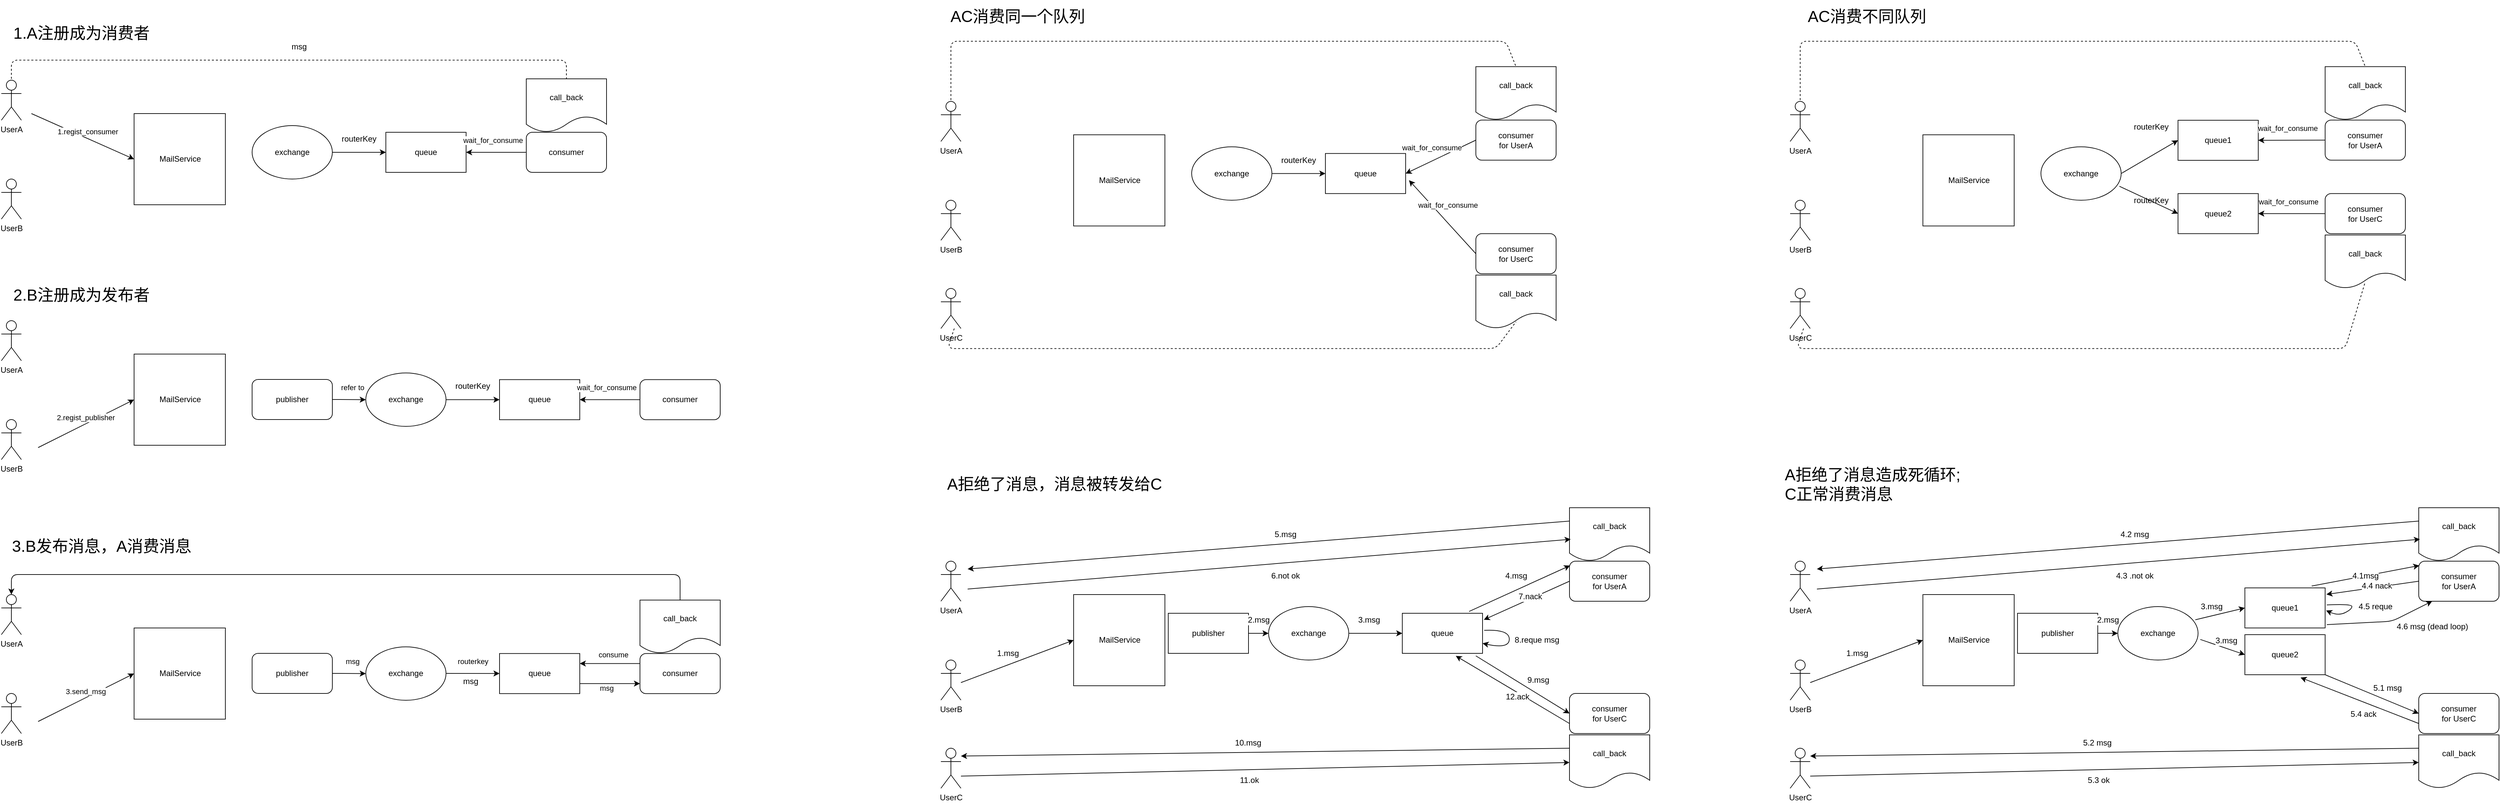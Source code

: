 <mxfile version="12.4.3" type="github" pages="1">
  <diagram id="omwDVP2bcc3y022iXlo3" name="Page-1">
    <mxGraphModel dx="3957" dy="2293" grid="1" gridSize="10" guides="1" tooltips="1" connect="1" arrows="1" fold="1" page="1" pageScale="1" pageWidth="827" pageHeight="1169" math="0" shadow="0">
      <root>
        <mxCell id="0"/>
        <mxCell id="1" parent="0"/>
        <mxCell id="My0kcK37mpsnInSqjVlT-17" value="MailService" style="whiteSpace=wrap;html=1;aspect=fixed;" parent="1" vertex="1">
          <mxGeometry x="343.5" y="180" width="136.5" height="136.5" as="geometry"/>
        </mxCell>
        <mxCell id="My0kcK37mpsnInSqjVlT-27" value="1.regist_consumer" style="endArrow=classic;html=1;entryX=0;entryY=0.5;entryDx=0;entryDy=0;" parent="1" target="My0kcK37mpsnInSqjVlT-17" edge="1">
          <mxGeometry x="0.044" y="9" width="50" height="50" relative="1" as="geometry">
            <mxPoint x="190" y="180" as="sourcePoint"/>
            <mxPoint x="120" y="850" as="targetPoint"/>
            <mxPoint as="offset"/>
          </mxGeometry>
        </mxCell>
        <mxCell id="My0kcK37mpsnInSqjVlT-37" value="routerKey" style="text;html=1;strokeColor=none;fillColor=none;align=center;verticalAlign=middle;whiteSpace=wrap;rounded=0;" parent="1" vertex="1">
          <mxGeometry x="660" y="208" width="40" height="20" as="geometry"/>
        </mxCell>
        <mxCell id="My0kcK37mpsnInSqjVlT-44" value="exchange" style="ellipse;whiteSpace=wrap;html=1;" parent="1" vertex="1">
          <mxGeometry x="520" y="198" width="120" height="80" as="geometry"/>
        </mxCell>
        <mxCell id="My0kcK37mpsnInSqjVlT-45" value="queue" style="rounded=0;whiteSpace=wrap;html=1;" parent="1" vertex="1">
          <mxGeometry x="720" y="208" width="120" height="60" as="geometry"/>
        </mxCell>
        <mxCell id="My0kcK37mpsnInSqjVlT-48" value="consumer" style="rounded=1;whiteSpace=wrap;html=1;" parent="1" vertex="1">
          <mxGeometry x="930" y="208" width="120" height="60" as="geometry"/>
        </mxCell>
        <mxCell id="My0kcK37mpsnInSqjVlT-50" value="wait_for_consume" style="endArrow=classic;html=1;exitX=0;exitY=0.5;exitDx=0;exitDy=0;entryX=1;entryY=0.5;entryDx=0;entryDy=0;" parent="1" source="My0kcK37mpsnInSqjVlT-48" target="My0kcK37mpsnInSqjVlT-45" edge="1">
          <mxGeometry x="0.111" y="-18" width="50" height="50" relative="1" as="geometry">
            <mxPoint x="830" y="359.75" as="sourcePoint"/>
            <mxPoint x="880" y="309.75" as="targetPoint"/>
            <mxPoint as="offset"/>
          </mxGeometry>
        </mxCell>
        <mxCell id="My0kcK37mpsnInSqjVlT-51" value="UserA" style="shape=umlActor;verticalLabelPosition=bottom;labelBackgroundColor=#ffffff;verticalAlign=top;html=1;outlineConnect=0;" parent="1" vertex="1">
          <mxGeometry x="145" y="130" width="30" height="60" as="geometry"/>
        </mxCell>
        <mxCell id="My0kcK37mpsnInSqjVlT-54" value="UserB" style="shape=umlActor;verticalLabelPosition=bottom;labelBackgroundColor=#ffffff;verticalAlign=top;html=1;outlineConnect=0;" parent="1" vertex="1">
          <mxGeometry x="145" y="278" width="30" height="60" as="geometry"/>
        </mxCell>
        <mxCell id="My0kcK37mpsnInSqjVlT-55" value="MailService" style="whiteSpace=wrap;html=1;aspect=fixed;" parent="1" vertex="1">
          <mxGeometry x="343.5" y="540" width="136.5" height="136.5" as="geometry"/>
        </mxCell>
        <mxCell id="My0kcK37mpsnInSqjVlT-56" value="2.regist_publisher" style="endArrow=classic;html=1;entryX=0;entryY=0.5;entryDx=0;entryDy=0;" parent="1" target="My0kcK37mpsnInSqjVlT-55" edge="1">
          <mxGeometry x="0.044" y="9" width="50" height="50" relative="1" as="geometry">
            <mxPoint x="200" y="680" as="sourcePoint"/>
            <mxPoint x="120" y="1210" as="targetPoint"/>
            <mxPoint as="offset"/>
          </mxGeometry>
        </mxCell>
        <mxCell id="My0kcK37mpsnInSqjVlT-57" value="routerKey" style="text;html=1;strokeColor=none;fillColor=none;align=center;verticalAlign=middle;whiteSpace=wrap;rounded=0;" parent="1" vertex="1">
          <mxGeometry x="830" y="578.25" width="40" height="20" as="geometry"/>
        </mxCell>
        <mxCell id="My0kcK37mpsnInSqjVlT-58" value="exchange" style="ellipse;whiteSpace=wrap;html=1;" parent="1" vertex="1">
          <mxGeometry x="690" y="568.25" width="120" height="80" as="geometry"/>
        </mxCell>
        <mxCell id="My0kcK37mpsnInSqjVlT-59" value="queue" style="rounded=0;whiteSpace=wrap;html=1;" parent="1" vertex="1">
          <mxGeometry x="890" y="578.25" width="120" height="60" as="geometry"/>
        </mxCell>
        <mxCell id="My0kcK37mpsnInSqjVlT-61" value="consumer" style="rounded=1;whiteSpace=wrap;html=1;" parent="1" vertex="1">
          <mxGeometry x="1100" y="578.25" width="120" height="60" as="geometry"/>
        </mxCell>
        <mxCell id="My0kcK37mpsnInSqjVlT-62" value="wait_for_consume" style="endArrow=classic;html=1;exitX=0;exitY=0.5;exitDx=0;exitDy=0;entryX=1;entryY=0.5;entryDx=0;entryDy=0;" parent="1" source="My0kcK37mpsnInSqjVlT-61" target="My0kcK37mpsnInSqjVlT-59" edge="1">
          <mxGeometry x="0.111" y="-18" width="50" height="50" relative="1" as="geometry">
            <mxPoint x="1000" y="730" as="sourcePoint"/>
            <mxPoint x="1050" y="680" as="targetPoint"/>
            <mxPoint as="offset"/>
          </mxGeometry>
        </mxCell>
        <mxCell id="My0kcK37mpsnInSqjVlT-63" value="UserA" style="shape=umlActor;verticalLabelPosition=bottom;labelBackgroundColor=#ffffff;verticalAlign=top;html=1;outlineConnect=0;" parent="1" vertex="1">
          <mxGeometry x="145" y="490" width="30" height="60" as="geometry"/>
        </mxCell>
        <mxCell id="My0kcK37mpsnInSqjVlT-64" value="UserB" style="shape=umlActor;verticalLabelPosition=bottom;labelBackgroundColor=#ffffff;verticalAlign=top;html=1;outlineConnect=0;" parent="1" vertex="1">
          <mxGeometry x="145" y="638" width="30" height="60" as="geometry"/>
        </mxCell>
        <mxCell id="My0kcK37mpsnInSqjVlT-65" value="publisher" style="rounded=1;whiteSpace=wrap;html=1;" parent="1" vertex="1">
          <mxGeometry x="520" y="578" width="120" height="60" as="geometry"/>
        </mxCell>
        <mxCell id="My0kcK37mpsnInSqjVlT-66" value="refer to" style="endArrow=classic;html=1;entryX=0;entryY=0.5;entryDx=0;entryDy=0;exitX=1;exitY=0.5;exitDx=0;exitDy=0;" parent="1" source="My0kcK37mpsnInSqjVlT-65" target="My0kcK37mpsnInSqjVlT-58" edge="1">
          <mxGeometry x="0.196" y="18" width="50" height="50" relative="1" as="geometry">
            <mxPoint x="640" y="630" as="sourcePoint"/>
            <mxPoint x="690" y="580" as="targetPoint"/>
            <mxPoint as="offset"/>
          </mxGeometry>
        </mxCell>
        <mxCell id="My0kcK37mpsnInSqjVlT-67" value="MailService" style="whiteSpace=wrap;html=1;aspect=fixed;" parent="1" vertex="1">
          <mxGeometry x="343.5" y="950" width="136.5" height="136.5" as="geometry"/>
        </mxCell>
        <mxCell id="My0kcK37mpsnInSqjVlT-68" value="3.send_msg" style="endArrow=classic;html=1;entryX=0;entryY=0.5;entryDx=0;entryDy=0;" parent="1" target="My0kcK37mpsnInSqjVlT-67" edge="1">
          <mxGeometry x="0.044" y="9" width="50" height="50" relative="1" as="geometry">
            <mxPoint x="200" y="1090" as="sourcePoint"/>
            <mxPoint x="120" y="1620" as="targetPoint"/>
            <mxPoint as="offset"/>
          </mxGeometry>
        </mxCell>
        <mxCell id="My0kcK37mpsnInSqjVlT-70" value="exchange" style="ellipse;whiteSpace=wrap;html=1;" parent="1" vertex="1">
          <mxGeometry x="690" y="978.25" width="120" height="80" as="geometry"/>
        </mxCell>
        <mxCell id="My0kcK37mpsnInSqjVlT-71" value="queue" style="rounded=0;whiteSpace=wrap;html=1;" parent="1" vertex="1">
          <mxGeometry x="890" y="988.25" width="120" height="60" as="geometry"/>
        </mxCell>
        <mxCell id="My0kcK37mpsnInSqjVlT-73" value="consumer" style="rounded=1;whiteSpace=wrap;html=1;" parent="1" vertex="1">
          <mxGeometry x="1100" y="988.25" width="120" height="60" as="geometry"/>
        </mxCell>
        <mxCell id="My0kcK37mpsnInSqjVlT-75" value="UserA" style="shape=umlActor;verticalLabelPosition=bottom;labelBackgroundColor=#ffffff;verticalAlign=top;html=1;outlineConnect=0;" parent="1" vertex="1">
          <mxGeometry x="145" y="900" width="30" height="60" as="geometry"/>
        </mxCell>
        <mxCell id="My0kcK37mpsnInSqjVlT-76" value="UserB" style="shape=umlActor;verticalLabelPosition=bottom;labelBackgroundColor=#ffffff;verticalAlign=top;html=1;outlineConnect=0;" parent="1" vertex="1">
          <mxGeometry x="145" y="1048" width="30" height="60" as="geometry"/>
        </mxCell>
        <mxCell id="My0kcK37mpsnInSqjVlT-77" value="publisher" style="rounded=1;whiteSpace=wrap;html=1;" parent="1" vertex="1">
          <mxGeometry x="520" y="988" width="120" height="60" as="geometry"/>
        </mxCell>
        <mxCell id="My0kcK37mpsnInSqjVlT-78" value="msg" style="endArrow=classic;html=1;entryX=0;entryY=0.5;entryDx=0;entryDy=0;exitX=1;exitY=0.5;exitDx=0;exitDy=0;" parent="1" source="My0kcK37mpsnInSqjVlT-77" target="My0kcK37mpsnInSqjVlT-70" edge="1">
          <mxGeometry x="0.196" y="18" width="50" height="50" relative="1" as="geometry">
            <mxPoint x="640" y="1040" as="sourcePoint"/>
            <mxPoint x="690" y="990" as="targetPoint"/>
            <mxPoint as="offset"/>
          </mxGeometry>
        </mxCell>
        <mxCell id="My0kcK37mpsnInSqjVlT-82" value="routerkey" style="endArrow=classic;html=1;exitX=1;exitY=0.5;exitDx=0;exitDy=0;" parent="1" target="My0kcK37mpsnInSqjVlT-71" edge="1">
          <mxGeometry x="-0.001" y="18" width="50" height="50" relative="1" as="geometry">
            <mxPoint x="810" y="1018" as="sourcePoint"/>
            <mxPoint x="860" y="1018.25" as="targetPoint"/>
            <mxPoint as="offset"/>
          </mxGeometry>
        </mxCell>
        <mxCell id="My0kcK37mpsnInSqjVlT-83" value="msg" style="endArrow=classic;html=1;exitX=1;exitY=0.75;exitDx=0;exitDy=0;entryX=0;entryY=0.75;entryDx=0;entryDy=0;" parent="1" source="My0kcK37mpsnInSqjVlT-71" target="My0kcK37mpsnInSqjVlT-73" edge="1">
          <mxGeometry x="-0.111" y="-7" width="50" height="50" relative="1" as="geometry">
            <mxPoint x="1010" y="1018" as="sourcePoint"/>
            <mxPoint x="1090" y="1018.143" as="targetPoint"/>
            <mxPoint as="offset"/>
          </mxGeometry>
        </mxCell>
        <mxCell id="My0kcK37mpsnInSqjVlT-84" value="call_back" style="shape=document;whiteSpace=wrap;html=1;boundedLbl=1;" parent="1" vertex="1">
          <mxGeometry x="1100" y="908.25" width="120" height="80" as="geometry"/>
        </mxCell>
        <mxCell id="My0kcK37mpsnInSqjVlT-85" value="" style="endArrow=classic;html=1;exitX=0.5;exitY=0;exitDx=0;exitDy=0;entryX=0.5;entryY=0;entryDx=0;entryDy=0;entryPerimeter=0;" parent="1" source="My0kcK37mpsnInSqjVlT-84" target="My0kcK37mpsnInSqjVlT-75" edge="1">
          <mxGeometry width="50" height="50" relative="1" as="geometry">
            <mxPoint x="1040" y="960" as="sourcePoint"/>
            <mxPoint x="120" y="870" as="targetPoint"/>
            <Array as="points">
              <mxPoint x="1160" y="870"/>
              <mxPoint x="160" y="870"/>
            </Array>
          </mxGeometry>
        </mxCell>
        <mxCell id="My0kcK37mpsnInSqjVlT-90" value="call_back" style="shape=document;whiteSpace=wrap;html=1;boundedLbl=1;" parent="1" vertex="1">
          <mxGeometry x="930" y="128" width="120" height="80" as="geometry"/>
        </mxCell>
        <mxCell id="My0kcK37mpsnInSqjVlT-91" value="" style="endArrow=none;dashed=1;html=1;entryX=0.5;entryY=0;entryDx=0;entryDy=0;" parent="1" target="My0kcK37mpsnInSqjVlT-90" edge="1">
          <mxGeometry width="50" height="50" relative="1" as="geometry">
            <mxPoint x="160" y="128" as="sourcePoint"/>
            <mxPoint x="1040" y="100" as="targetPoint"/>
            <Array as="points">
              <mxPoint x="160" y="100"/>
              <mxPoint x="412" y="100"/>
              <mxPoint x="690" y="100"/>
              <mxPoint x="990" y="100"/>
            </Array>
          </mxGeometry>
        </mxCell>
        <mxCell id="My0kcK37mpsnInSqjVlT-94" value="" style="endArrow=classic;html=1;exitX=1;exitY=0.5;exitDx=0;exitDy=0;entryX=0;entryY=0.5;entryDx=0;entryDy=0;" parent="1" source="My0kcK37mpsnInSqjVlT-44" target="My0kcK37mpsnInSqjVlT-45" edge="1">
          <mxGeometry width="50" height="50" relative="1" as="geometry">
            <mxPoint x="640" y="280" as="sourcePoint"/>
            <mxPoint x="690" y="230" as="targetPoint"/>
          </mxGeometry>
        </mxCell>
        <mxCell id="My0kcK37mpsnInSqjVlT-95" value="" style="endArrow=classic;html=1;exitX=1;exitY=0.5;exitDx=0;exitDy=0;entryX=0;entryY=0.5;entryDx=0;entryDy=0;" parent="1" source="My0kcK37mpsnInSqjVlT-58" target="My0kcK37mpsnInSqjVlT-59" edge="1">
          <mxGeometry width="50" height="50" relative="1" as="geometry">
            <mxPoint x="840" y="710" as="sourcePoint"/>
            <mxPoint x="890" y="660" as="targetPoint"/>
          </mxGeometry>
        </mxCell>
        <mxCell id="My0kcK37mpsnInSqjVlT-96" value="msg" style="text;html=1;strokeColor=none;fillColor=none;align=center;verticalAlign=middle;whiteSpace=wrap;rounded=0;" parent="1" vertex="1">
          <mxGeometry x="827" y="1020" width="40" height="20" as="geometry"/>
        </mxCell>
        <mxCell id="My0kcK37mpsnInSqjVlT-97" value="consume" style="endArrow=classic;html=1;exitX=0;exitY=0.25;exitDx=0;exitDy=0;entryX=1;entryY=0.25;entryDx=0;entryDy=0;" parent="1" source="My0kcK37mpsnInSqjVlT-73" target="My0kcK37mpsnInSqjVlT-71" edge="1">
          <mxGeometry x="-0.111" y="-13" width="50" height="50" relative="1" as="geometry">
            <mxPoint x="140" y="1200" as="sourcePoint"/>
            <mxPoint x="190" y="1150" as="targetPoint"/>
            <mxPoint as="offset"/>
          </mxGeometry>
        </mxCell>
        <mxCell id="bm4Q1womQKLqBMxSX2bn-1" value="MailService" style="whiteSpace=wrap;html=1;aspect=fixed;" vertex="1" parent="1">
          <mxGeometry x="1748.5" y="211.75" width="136.5" height="136.5" as="geometry"/>
        </mxCell>
        <mxCell id="bm4Q1womQKLqBMxSX2bn-3" value="routerKey" style="text;html=1;strokeColor=none;fillColor=none;align=center;verticalAlign=middle;whiteSpace=wrap;rounded=0;" vertex="1" parent="1">
          <mxGeometry x="2065" y="239.75" width="40" height="20" as="geometry"/>
        </mxCell>
        <mxCell id="bm4Q1womQKLqBMxSX2bn-4" value="exchange" style="ellipse;whiteSpace=wrap;html=1;" vertex="1" parent="1">
          <mxGeometry x="1925" y="229.75" width="120" height="80" as="geometry"/>
        </mxCell>
        <mxCell id="bm4Q1womQKLqBMxSX2bn-5" value="queue" style="rounded=0;whiteSpace=wrap;html=1;" vertex="1" parent="1">
          <mxGeometry x="2125" y="239.75" width="120" height="60" as="geometry"/>
        </mxCell>
        <mxCell id="bm4Q1womQKLqBMxSX2bn-6" value="consumer&lt;br&gt;for UserA" style="rounded=1;whiteSpace=wrap;html=1;" vertex="1" parent="1">
          <mxGeometry x="2350" y="189.75" width="120" height="60" as="geometry"/>
        </mxCell>
        <mxCell id="bm4Q1womQKLqBMxSX2bn-7" value="wait_for_consume" style="endArrow=classic;html=1;exitX=0;exitY=0.5;exitDx=0;exitDy=0;entryX=1;entryY=0.5;entryDx=0;entryDy=0;" edge="1" parent="1" source="bm4Q1womQKLqBMxSX2bn-6" target="bm4Q1womQKLqBMxSX2bn-5">
          <mxGeometry x="0.111" y="-18" width="50" height="50" relative="1" as="geometry">
            <mxPoint x="2235" y="391.5" as="sourcePoint"/>
            <mxPoint x="2285" y="341.5" as="targetPoint"/>
            <mxPoint as="offset"/>
          </mxGeometry>
        </mxCell>
        <mxCell id="bm4Q1womQKLqBMxSX2bn-8" value="UserA" style="shape=umlActor;verticalLabelPosition=bottom;labelBackgroundColor=#ffffff;verticalAlign=top;html=1;outlineConnect=0;" vertex="1" parent="1">
          <mxGeometry x="1550" y="161.75" width="30" height="60" as="geometry"/>
        </mxCell>
        <mxCell id="bm4Q1womQKLqBMxSX2bn-9" value="UserB" style="shape=umlActor;verticalLabelPosition=bottom;labelBackgroundColor=#ffffff;verticalAlign=top;html=1;outlineConnect=0;" vertex="1" parent="1">
          <mxGeometry x="1550" y="309.75" width="30" height="60" as="geometry"/>
        </mxCell>
        <mxCell id="bm4Q1womQKLqBMxSX2bn-10" value="call_back" style="shape=document;whiteSpace=wrap;html=1;boundedLbl=1;" vertex="1" parent="1">
          <mxGeometry x="2350" y="109.75" width="120" height="80" as="geometry"/>
        </mxCell>
        <mxCell id="bm4Q1womQKLqBMxSX2bn-11" value="" style="endArrow=none;dashed=1;html=1;entryX=0.5;entryY=0;entryDx=0;entryDy=0;" edge="1" parent="1" target="bm4Q1womQKLqBMxSX2bn-10">
          <mxGeometry width="50" height="50" relative="1" as="geometry">
            <mxPoint x="1565.0" y="159.75" as="sourcePoint"/>
            <mxPoint x="2445" y="131.75" as="targetPoint"/>
            <Array as="points">
              <mxPoint x="1565" y="71.75"/>
              <mxPoint x="1817" y="71.75"/>
              <mxPoint x="2100" y="71.75"/>
              <mxPoint x="2395" y="71.75"/>
            </Array>
          </mxGeometry>
        </mxCell>
        <mxCell id="bm4Q1womQKLqBMxSX2bn-12" value="" style="endArrow=classic;html=1;exitX=1;exitY=0.5;exitDx=0;exitDy=0;entryX=0;entryY=0.5;entryDx=0;entryDy=0;" edge="1" parent="1" source="bm4Q1womQKLqBMxSX2bn-4" target="bm4Q1womQKLqBMxSX2bn-5">
          <mxGeometry width="50" height="50" relative="1" as="geometry">
            <mxPoint x="2045" y="311.75" as="sourcePoint"/>
            <mxPoint x="2095" y="261.75" as="targetPoint"/>
          </mxGeometry>
        </mxCell>
        <mxCell id="bm4Q1womQKLqBMxSX2bn-13" value="UserC" style="shape=umlActor;verticalLabelPosition=bottom;labelBackgroundColor=#ffffff;verticalAlign=top;html=1;outlineConnect=0;" vertex="1" parent="1">
          <mxGeometry x="1550" y="441.75" width="30" height="60" as="geometry"/>
        </mxCell>
        <mxCell id="bm4Q1womQKLqBMxSX2bn-14" value="consumer&lt;br&gt;for UserC" style="rounded=1;whiteSpace=wrap;html=1;" vertex="1" parent="1">
          <mxGeometry x="2350" y="359.75" width="120" height="60" as="geometry"/>
        </mxCell>
        <mxCell id="bm4Q1womQKLqBMxSX2bn-15" value="call_back" style="shape=document;whiteSpace=wrap;html=1;boundedLbl=1;" vertex="1" parent="1">
          <mxGeometry x="2350" y="421.75" width="120" height="80" as="geometry"/>
        </mxCell>
        <mxCell id="bm4Q1womQKLqBMxSX2bn-16" value="wait_for_consume" style="endArrow=classic;html=1;exitX=0;exitY=0.5;exitDx=0;exitDy=0;" edge="1" parent="1" source="bm4Q1womQKLqBMxSX2bn-14">
          <mxGeometry x="0.111" y="-18" width="50" height="50" relative="1" as="geometry">
            <mxPoint x="2360" y="229.75" as="sourcePoint"/>
            <mxPoint x="2250" y="279.75" as="targetPoint"/>
            <mxPoint as="offset"/>
          </mxGeometry>
        </mxCell>
        <mxCell id="bm4Q1womQKLqBMxSX2bn-17" value="" style="endArrow=none;dashed=1;html=1;entryX=0.5;entryY=0.875;entryDx=0;entryDy=0;entryPerimeter=0;" edge="1" parent="1" target="bm4Q1womQKLqBMxSX2bn-15">
          <mxGeometry width="50" height="50" relative="1" as="geometry">
            <mxPoint x="1570" y="501.75" as="sourcePoint"/>
            <mxPoint x="2420" y="119.75" as="targetPoint"/>
            <Array as="points">
              <mxPoint x="1560" y="531.75"/>
              <mxPoint x="1760" y="531.75"/>
              <mxPoint x="2120" y="531.75"/>
              <mxPoint x="2380" y="531.75"/>
            </Array>
          </mxGeometry>
        </mxCell>
        <mxCell id="bm4Q1womQKLqBMxSX2bn-34" value="MailService" style="whiteSpace=wrap;html=1;aspect=fixed;" vertex="1" parent="1">
          <mxGeometry x="1748.5" y="900" width="136.5" height="136.5" as="geometry"/>
        </mxCell>
        <mxCell id="bm4Q1womQKLqBMxSX2bn-36" value="exchange" style="ellipse;whiteSpace=wrap;html=1;" vertex="1" parent="1">
          <mxGeometry x="2040" y="918" width="120" height="80" as="geometry"/>
        </mxCell>
        <mxCell id="bm4Q1womQKLqBMxSX2bn-37" value="queue" style="rounded=0;whiteSpace=wrap;html=1;" vertex="1" parent="1">
          <mxGeometry x="2240" y="928" width="120" height="60" as="geometry"/>
        </mxCell>
        <mxCell id="bm4Q1womQKLqBMxSX2bn-38" value="consumer&lt;br&gt;for UserA" style="rounded=1;whiteSpace=wrap;html=1;" vertex="1" parent="1">
          <mxGeometry x="2490" y="850" width="120" height="60" as="geometry"/>
        </mxCell>
        <mxCell id="bm4Q1womQKLqBMxSX2bn-40" value="UserA" style="shape=umlActor;verticalLabelPosition=bottom;labelBackgroundColor=#ffffff;verticalAlign=top;html=1;outlineConnect=0;" vertex="1" parent="1">
          <mxGeometry x="1550" y="850" width="30" height="60" as="geometry"/>
        </mxCell>
        <mxCell id="bm4Q1womQKLqBMxSX2bn-41" value="UserB" style="shape=umlActor;verticalLabelPosition=bottom;labelBackgroundColor=#ffffff;verticalAlign=top;html=1;outlineConnect=0;" vertex="1" parent="1">
          <mxGeometry x="1550" y="998" width="30" height="60" as="geometry"/>
        </mxCell>
        <mxCell id="bm4Q1womQKLqBMxSX2bn-42" value="call_back" style="shape=document;whiteSpace=wrap;html=1;boundedLbl=1;" vertex="1" parent="1">
          <mxGeometry x="2490" y="770" width="120" height="80" as="geometry"/>
        </mxCell>
        <mxCell id="bm4Q1womQKLqBMxSX2bn-44" value="" style="endArrow=classic;html=1;exitX=1;exitY=0.5;exitDx=0;exitDy=0;entryX=0;entryY=0.5;entryDx=0;entryDy=0;" edge="1" source="bm4Q1womQKLqBMxSX2bn-36" target="bm4Q1womQKLqBMxSX2bn-37" parent="1">
          <mxGeometry width="50" height="50" relative="1" as="geometry">
            <mxPoint x="2160" y="1000" as="sourcePoint"/>
            <mxPoint x="2210" y="950" as="targetPoint"/>
          </mxGeometry>
        </mxCell>
        <mxCell id="bm4Q1womQKLqBMxSX2bn-45" value="UserC" style="shape=umlActor;verticalLabelPosition=bottom;labelBackgroundColor=#ffffff;verticalAlign=top;html=1;outlineConnect=0;" vertex="1" parent="1">
          <mxGeometry x="1550" y="1130" width="30" height="60" as="geometry"/>
        </mxCell>
        <mxCell id="bm4Q1womQKLqBMxSX2bn-46" value="consumer&lt;br&gt;for UserC" style="rounded=1;whiteSpace=wrap;html=1;" vertex="1" parent="1">
          <mxGeometry x="2490" y="1048" width="120" height="60" as="geometry"/>
        </mxCell>
        <mxCell id="bm4Q1womQKLqBMxSX2bn-47" value="call_back" style="shape=document;whiteSpace=wrap;html=1;boundedLbl=1;" vertex="1" parent="1">
          <mxGeometry x="2490" y="1110" width="120" height="80" as="geometry"/>
        </mxCell>
        <mxCell id="bm4Q1womQKLqBMxSX2bn-50" value="" style="endArrow=classic;html=1;entryX=0;entryY=0.5;entryDx=0;entryDy=0;" edge="1" parent="1" target="bm4Q1womQKLqBMxSX2bn-34">
          <mxGeometry width="50" height="50" relative="1" as="geometry">
            <mxPoint x="1580" y="1031.75" as="sourcePoint"/>
            <mxPoint x="1770" y="941.75" as="targetPoint"/>
          </mxGeometry>
        </mxCell>
        <mxCell id="bm4Q1womQKLqBMxSX2bn-51" value="1.msg" style="text;html=1;align=center;verticalAlign=middle;resizable=0;points=[];;labelBackgroundColor=#ffffff;" vertex="1" connectable="0" parent="bm4Q1womQKLqBMxSX2bn-50">
          <mxGeometry x="0.523" y="-5" relative="1" as="geometry">
            <mxPoint x="-59.96" y="-0.12" as="offset"/>
          </mxGeometry>
        </mxCell>
        <mxCell id="bm4Q1womQKLqBMxSX2bn-53" value="publisher" style="rounded=0;whiteSpace=wrap;html=1;" vertex="1" parent="1">
          <mxGeometry x="1890" y="928" width="120" height="60" as="geometry"/>
        </mxCell>
        <mxCell id="bm4Q1womQKLqBMxSX2bn-54" value="" style="endArrow=classic;html=1;exitX=1;exitY=0.5;exitDx=0;exitDy=0;entryX=0;entryY=0.5;entryDx=0;entryDy=0;" edge="1" parent="1" source="bm4Q1womQKLqBMxSX2bn-53" target="bm4Q1womQKLqBMxSX2bn-36">
          <mxGeometry width="50" height="50" relative="1" as="geometry">
            <mxPoint x="2010" y="981.75" as="sourcePoint"/>
            <mxPoint x="2060" y="931.75" as="targetPoint"/>
          </mxGeometry>
        </mxCell>
        <mxCell id="bm4Q1womQKLqBMxSX2bn-58" value="msg" style="text;html=1;align=center;verticalAlign=middle;resizable=0;points=[];;labelBackgroundColor=#ffffff;" vertex="1" connectable="0" parent="1">
          <mxGeometry x="0.523" y="-5" relative="1" as="geometry">
            <mxPoint x="590" y="80" as="offset"/>
          </mxGeometry>
        </mxCell>
        <mxCell id="bm4Q1womQKLqBMxSX2bn-59" value="2.msg" style="text;html=1;align=center;verticalAlign=middle;resizable=0;points=[];;labelBackgroundColor=#ffffff;" vertex="1" connectable="0" parent="1">
          <mxGeometry x="2084.998" y="938.001" as="geometry">
            <mxPoint x="-59.96" y="-0.12" as="offset"/>
          </mxGeometry>
        </mxCell>
        <mxCell id="bm4Q1womQKLqBMxSX2bn-60" value="3.msg" style="text;html=1;align=center;verticalAlign=middle;resizable=0;points=[];;labelBackgroundColor=#ffffff;" vertex="1" connectable="0" parent="1">
          <mxGeometry x="2249.998" y="938.001" as="geometry">
            <mxPoint x="-59.96" y="-0.12" as="offset"/>
          </mxGeometry>
        </mxCell>
        <mxCell id="bm4Q1womQKLqBMxSX2bn-61" value="" style="endArrow=classic;html=1;exitX=0.832;exitY=-0.045;exitDx=0;exitDy=0;entryX=0.007;entryY=0.11;entryDx=0;entryDy=0;exitPerimeter=0;entryPerimeter=0;" edge="1" parent="1" source="bm4Q1womQKLqBMxSX2bn-37" target="bm4Q1womQKLqBMxSX2bn-38">
          <mxGeometry width="50" height="50" relative="1" as="geometry">
            <mxPoint x="2370" y="951.75" as="sourcePoint"/>
            <mxPoint x="2450" y="951.75" as="targetPoint"/>
          </mxGeometry>
        </mxCell>
        <mxCell id="bm4Q1womQKLqBMxSX2bn-62" value="4.msg" style="text;html=1;align=center;verticalAlign=middle;resizable=0;points=[];;labelBackgroundColor=#ffffff;" vertex="1" connectable="0" parent="1">
          <mxGeometry x="2469.998" y="872.001" as="geometry">
            <mxPoint x="-59.96" y="-0.12" as="offset"/>
          </mxGeometry>
        </mxCell>
        <mxCell id="bm4Q1womQKLqBMxSX2bn-63" value="" style="endArrow=classic;html=1;exitX=0;exitY=0.25;exitDx=0;exitDy=0;" edge="1" parent="1" source="bm4Q1womQKLqBMxSX2bn-42">
          <mxGeometry width="50" height="50" relative="1" as="geometry">
            <mxPoint x="2380" y="841.75" as="sourcePoint"/>
            <mxPoint x="1590" y="861.75" as="targetPoint"/>
          </mxGeometry>
        </mxCell>
        <mxCell id="bm4Q1womQKLqBMxSX2bn-65" value="5.msg" style="text;html=1;align=center;verticalAlign=middle;resizable=0;points=[];;labelBackgroundColor=#ffffff;" vertex="1" connectable="0" parent="1">
          <mxGeometry x="2124.998" y="810.001" as="geometry">
            <mxPoint x="-59.96" y="-0.12" as="offset"/>
          </mxGeometry>
        </mxCell>
        <mxCell id="bm4Q1womQKLqBMxSX2bn-66" value="" style="endArrow=classic;html=1;entryX=0.015;entryY=0.591;entryDx=0;entryDy=0;entryPerimeter=0;" edge="1" parent="1" target="bm4Q1womQKLqBMxSX2bn-42">
          <mxGeometry width="50" height="50" relative="1" as="geometry">
            <mxPoint x="1590" y="891.75" as="sourcePoint"/>
            <mxPoint x="1540" y="1341.75" as="targetPoint"/>
          </mxGeometry>
        </mxCell>
        <mxCell id="bm4Q1womQKLqBMxSX2bn-67" value="6.not ok" style="text;html=1;align=center;verticalAlign=middle;resizable=0;points=[];;labelBackgroundColor=#ffffff;" vertex="1" connectable="0" parent="1">
          <mxGeometry x="2124.998" y="872.001" as="geometry">
            <mxPoint x="-59.96" y="-0.12" as="offset"/>
          </mxGeometry>
        </mxCell>
        <mxCell id="bm4Q1womQKLqBMxSX2bn-68" value="" style="endArrow=classic;html=1;exitX=0;exitY=0.5;exitDx=0;exitDy=0;entryX=1.016;entryY=0.162;entryDx=0;entryDy=0;entryPerimeter=0;" edge="1" parent="1" source="bm4Q1womQKLqBMxSX2bn-38" target="bm4Q1womQKLqBMxSX2bn-37">
          <mxGeometry width="50" height="50" relative="1" as="geometry">
            <mxPoint x="1820" y="1391.75" as="sourcePoint"/>
            <mxPoint x="1870" y="1341.75" as="targetPoint"/>
          </mxGeometry>
        </mxCell>
        <mxCell id="bm4Q1womQKLqBMxSX2bn-69" value="7.nack" style="text;html=1;align=center;verticalAlign=middle;resizable=0;points=[];;labelBackgroundColor=#ffffff;" vertex="1" connectable="0" parent="bm4Q1womQKLqBMxSX2bn-68">
          <mxGeometry x="-0.121" relative="1" as="geometry">
            <mxPoint x="-2.71" y="-2.03" as="offset"/>
          </mxGeometry>
        </mxCell>
        <mxCell id="bm4Q1womQKLqBMxSX2bn-71" value="" style="curved=1;endArrow=classic;html=1;exitX=1.021;exitY=0.426;exitDx=0;exitDy=0;entryX=1;entryY=0.75;entryDx=0;entryDy=0;exitPerimeter=0;" edge="1" parent="1" source="bm4Q1womQKLqBMxSX2bn-37" target="bm4Q1womQKLqBMxSX2bn-37">
          <mxGeometry width="50" height="50" relative="1" as="geometry">
            <mxPoint x="2460" y="981.75" as="sourcePoint"/>
            <mxPoint x="2510" y="931.75" as="targetPoint"/>
            <Array as="points">
              <mxPoint x="2400" y="951.75"/>
              <mxPoint x="2400" y="981.75"/>
            </Array>
          </mxGeometry>
        </mxCell>
        <mxCell id="bm4Q1womQKLqBMxSX2bn-72" value="8.reque msg" style="text;html=1;align=center;verticalAlign=middle;resizable=0;points=[];;autosize=1;" vertex="1" parent="1">
          <mxGeometry x="2401" y="958.25" width="80" height="20" as="geometry"/>
        </mxCell>
        <mxCell id="bm4Q1womQKLqBMxSX2bn-73" value="" style="endArrow=classic;html=1;entryX=0;entryY=0.5;entryDx=0;entryDy=0;" edge="1" parent="1" target="bm4Q1womQKLqBMxSX2bn-46">
          <mxGeometry width="50" height="50" relative="1" as="geometry">
            <mxPoint x="2350" y="991.75" as="sourcePoint"/>
            <mxPoint x="2260" y="1051.75" as="targetPoint"/>
          </mxGeometry>
        </mxCell>
        <mxCell id="bm4Q1womQKLqBMxSX2bn-74" value="9.msg" style="text;html=1;align=center;verticalAlign=middle;resizable=0;points=[];;labelBackgroundColor=#ffffff;" vertex="1" connectable="0" parent="bm4Q1womQKLqBMxSX2bn-73">
          <mxGeometry x="0.146" y="1" relative="1" as="geometry">
            <mxPoint x="12.37" y="-12.16" as="offset"/>
          </mxGeometry>
        </mxCell>
        <mxCell id="bm4Q1womQKLqBMxSX2bn-75" value="" style="endArrow=classic;html=1;exitX=0;exitY=0.25;exitDx=0;exitDy=0;" edge="1" parent="1" source="bm4Q1womQKLqBMxSX2bn-47">
          <mxGeometry width="50" height="50" relative="1" as="geometry">
            <mxPoint x="1960" y="1201.75" as="sourcePoint"/>
            <mxPoint x="1580" y="1141.75" as="targetPoint"/>
          </mxGeometry>
        </mxCell>
        <mxCell id="bm4Q1womQKLqBMxSX2bn-76" value="10.msg" style="text;html=1;align=center;verticalAlign=middle;resizable=0;points=[];;autosize=1;" vertex="1" parent="1">
          <mxGeometry x="1984" y="1111.75" width="50" height="20" as="geometry"/>
        </mxCell>
        <mxCell id="bm4Q1womQKLqBMxSX2bn-77" value="" style="endArrow=classic;html=1;" edge="1" parent="1" target="bm4Q1womQKLqBMxSX2bn-47">
          <mxGeometry width="50" height="50" relative="1" as="geometry">
            <mxPoint x="1580" y="1171.75" as="sourcePoint"/>
            <mxPoint x="1840" y="1251.75" as="targetPoint"/>
          </mxGeometry>
        </mxCell>
        <mxCell id="bm4Q1womQKLqBMxSX2bn-78" value="11.ok" style="text;html=1;align=center;verticalAlign=middle;resizable=0;points=[];;autosize=1;" vertex="1" parent="1">
          <mxGeometry x="1991" y="1167.75" width="40" height="20" as="geometry"/>
        </mxCell>
        <mxCell id="bm4Q1womQKLqBMxSX2bn-79" value="" style="endArrow=classic;html=1;exitX=0;exitY=0.75;exitDx=0;exitDy=0;" edge="1" parent="1" source="bm4Q1womQKLqBMxSX2bn-46">
          <mxGeometry width="50" height="50" relative="1" as="geometry">
            <mxPoint x="2270" y="1121.75" as="sourcePoint"/>
            <mxPoint x="2320" y="991.75" as="targetPoint"/>
          </mxGeometry>
        </mxCell>
        <mxCell id="bm4Q1womQKLqBMxSX2bn-80" value="12.ack" style="text;html=1;align=center;verticalAlign=middle;resizable=0;points=[];;labelBackgroundColor=#ffffff;" vertex="1" connectable="0" parent="bm4Q1womQKLqBMxSX2bn-79">
          <mxGeometry x="0.588" y="2" relative="1" as="geometry">
            <mxPoint x="57.81" y="38.28" as="offset"/>
          </mxGeometry>
        </mxCell>
        <mxCell id="bm4Q1womQKLqBMxSX2bn-82" value="&lt;font style=&quot;font-size: 24px&quot;&gt;AC消费同一个队列&lt;/font&gt;" style="text;html=1;strokeColor=none;fillColor=none;align=center;verticalAlign=middle;whiteSpace=wrap;rounded=0;" vertex="1" parent="1">
          <mxGeometry x="1510" y="10" width="310" height="50" as="geometry"/>
        </mxCell>
        <mxCell id="bm4Q1womQKLqBMxSX2bn-83" value="&lt;font style=&quot;font-size: 24px&quot;&gt;1.A注册成为消费者&lt;/font&gt;" style="text;html=1;strokeColor=none;fillColor=none;align=center;verticalAlign=middle;whiteSpace=wrap;rounded=0;" vertex="1" parent="1">
          <mxGeometry x="150" y="50" width="230" height="20" as="geometry"/>
        </mxCell>
        <mxCell id="bm4Q1womQKLqBMxSX2bn-84" value="&lt;font style=&quot;font-size: 24px&quot;&gt;2.B注册成为发布者&lt;/font&gt;" style="text;html=1;strokeColor=none;fillColor=none;align=center;verticalAlign=middle;whiteSpace=wrap;rounded=0;" vertex="1" parent="1">
          <mxGeometry x="150" y="441.75" width="230" height="20" as="geometry"/>
        </mxCell>
        <mxCell id="bm4Q1womQKLqBMxSX2bn-85" value="&lt;font style=&quot;font-size: 24px&quot;&gt;3.B发布消息，A消费消息&lt;/font&gt;" style="text;html=1;strokeColor=none;fillColor=none;align=center;verticalAlign=middle;whiteSpace=wrap;rounded=0;" vertex="1" parent="1">
          <mxGeometry x="145" y="818" width="300" height="20" as="geometry"/>
        </mxCell>
        <mxCell id="bm4Q1womQKLqBMxSX2bn-86" value="&lt;span style=&quot;font-size: 24px&quot;&gt;A拒绝了消息，消息被转发给C&lt;/span&gt;" style="text;html=1;strokeColor=none;fillColor=none;align=center;verticalAlign=middle;whiteSpace=wrap;rounded=0;" vertex="1" parent="1">
          <mxGeometry x="1540" y="710" width="360" height="50" as="geometry"/>
        </mxCell>
        <mxCell id="bm4Q1womQKLqBMxSX2bn-87" value="MailService" style="whiteSpace=wrap;html=1;aspect=fixed;" vertex="1" parent="1">
          <mxGeometry x="3018.5" y="211.75" width="136.5" height="136.5" as="geometry"/>
        </mxCell>
        <mxCell id="bm4Q1womQKLqBMxSX2bn-88" value="routerKey" style="text;html=1;strokeColor=none;fillColor=none;align=center;verticalAlign=middle;whiteSpace=wrap;rounded=0;" vertex="1" parent="1">
          <mxGeometry x="3340" y="190" width="40" height="20" as="geometry"/>
        </mxCell>
        <mxCell id="bm4Q1womQKLqBMxSX2bn-89" value="exchange" style="ellipse;whiteSpace=wrap;html=1;" vertex="1" parent="1">
          <mxGeometry x="3195" y="229.75" width="120" height="80" as="geometry"/>
        </mxCell>
        <mxCell id="bm4Q1womQKLqBMxSX2bn-90" value="queue1" style="rounded=0;whiteSpace=wrap;html=1;" vertex="1" parent="1">
          <mxGeometry x="3400" y="190" width="120" height="60" as="geometry"/>
        </mxCell>
        <mxCell id="bm4Q1womQKLqBMxSX2bn-91" value="consumer&lt;br&gt;for UserA" style="rounded=1;whiteSpace=wrap;html=1;" vertex="1" parent="1">
          <mxGeometry x="3620" y="189.75" width="120" height="60" as="geometry"/>
        </mxCell>
        <mxCell id="bm4Q1womQKLqBMxSX2bn-92" value="wait_for_consume" style="endArrow=classic;html=1;exitX=0;exitY=0.5;exitDx=0;exitDy=0;entryX=1;entryY=0.5;entryDx=0;entryDy=0;" edge="1" source="bm4Q1womQKLqBMxSX2bn-91" target="bm4Q1womQKLqBMxSX2bn-90" parent="1">
          <mxGeometry x="0.111" y="-18" width="50" height="50" relative="1" as="geometry">
            <mxPoint x="3505" y="391.5" as="sourcePoint"/>
            <mxPoint x="3555" y="341.5" as="targetPoint"/>
            <mxPoint as="offset"/>
          </mxGeometry>
        </mxCell>
        <mxCell id="bm4Q1womQKLqBMxSX2bn-93" value="UserA" style="shape=umlActor;verticalLabelPosition=bottom;labelBackgroundColor=#ffffff;verticalAlign=top;html=1;outlineConnect=0;" vertex="1" parent="1">
          <mxGeometry x="2820" y="161.75" width="30" height="60" as="geometry"/>
        </mxCell>
        <mxCell id="bm4Q1womQKLqBMxSX2bn-94" value="UserB" style="shape=umlActor;verticalLabelPosition=bottom;labelBackgroundColor=#ffffff;verticalAlign=top;html=1;outlineConnect=0;" vertex="1" parent="1">
          <mxGeometry x="2820" y="309.75" width="30" height="60" as="geometry"/>
        </mxCell>
        <mxCell id="bm4Q1womQKLqBMxSX2bn-95" value="call_back" style="shape=document;whiteSpace=wrap;html=1;boundedLbl=1;" vertex="1" parent="1">
          <mxGeometry x="3620" y="109.75" width="120" height="80" as="geometry"/>
        </mxCell>
        <mxCell id="bm4Q1womQKLqBMxSX2bn-96" value="" style="endArrow=none;dashed=1;html=1;entryX=0.5;entryY=0;entryDx=0;entryDy=0;" edge="1" target="bm4Q1womQKLqBMxSX2bn-95" parent="1">
          <mxGeometry width="50" height="50" relative="1" as="geometry">
            <mxPoint x="2835" y="159.75" as="sourcePoint"/>
            <mxPoint x="3715" y="131.75" as="targetPoint"/>
            <Array as="points">
              <mxPoint x="2835" y="71.75"/>
              <mxPoint x="3087" y="71.75"/>
              <mxPoint x="3370" y="71.75"/>
              <mxPoint x="3665" y="71.75"/>
            </Array>
          </mxGeometry>
        </mxCell>
        <mxCell id="bm4Q1womQKLqBMxSX2bn-97" value="" style="endArrow=classic;html=1;exitX=1;exitY=0.5;exitDx=0;exitDy=0;entryX=0;entryY=0.5;entryDx=0;entryDy=0;" edge="1" source="bm4Q1womQKLqBMxSX2bn-89" target="bm4Q1womQKLqBMxSX2bn-90" parent="1">
          <mxGeometry width="50" height="50" relative="1" as="geometry">
            <mxPoint x="3315" y="311.75" as="sourcePoint"/>
            <mxPoint x="3365" y="261.75" as="targetPoint"/>
          </mxGeometry>
        </mxCell>
        <mxCell id="bm4Q1womQKLqBMxSX2bn-98" value="UserC" style="shape=umlActor;verticalLabelPosition=bottom;labelBackgroundColor=#ffffff;verticalAlign=top;html=1;outlineConnect=0;" vertex="1" parent="1">
          <mxGeometry x="2820" y="441.75" width="30" height="60" as="geometry"/>
        </mxCell>
        <mxCell id="bm4Q1womQKLqBMxSX2bn-99" value="consumer&lt;br&gt;for UserC" style="rounded=1;whiteSpace=wrap;html=1;" vertex="1" parent="1">
          <mxGeometry x="3620" y="299.75" width="120" height="60" as="geometry"/>
        </mxCell>
        <mxCell id="bm4Q1womQKLqBMxSX2bn-100" value="call_back" style="shape=document;whiteSpace=wrap;html=1;boundedLbl=1;" vertex="1" parent="1">
          <mxGeometry x="3620" y="361.75" width="120" height="80" as="geometry"/>
        </mxCell>
        <mxCell id="bm4Q1womQKLqBMxSX2bn-101" value="wait_for_consume" style="endArrow=classic;html=1;exitX=0;exitY=0.5;exitDx=0;exitDy=0;entryX=1;entryY=0.5;entryDx=0;entryDy=0;" edge="1" source="bm4Q1womQKLqBMxSX2bn-99" parent="1" target="bm4Q1womQKLqBMxSX2bn-141">
          <mxGeometry x="0.111" y="-18" width="50" height="50" relative="1" as="geometry">
            <mxPoint x="3630" y="229.75" as="sourcePoint"/>
            <mxPoint x="3520" y="279.75" as="targetPoint"/>
            <mxPoint as="offset"/>
          </mxGeometry>
        </mxCell>
        <mxCell id="bm4Q1womQKLqBMxSX2bn-102" value="" style="endArrow=none;dashed=1;html=1;entryX=0.5;entryY=0.875;entryDx=0;entryDy=0;entryPerimeter=0;" edge="1" target="bm4Q1womQKLqBMxSX2bn-100" parent="1">
          <mxGeometry width="50" height="50" relative="1" as="geometry">
            <mxPoint x="2840" y="501.75" as="sourcePoint"/>
            <mxPoint x="3690" y="119.75" as="targetPoint"/>
            <Array as="points">
              <mxPoint x="2830" y="531.75"/>
              <mxPoint x="3030" y="531.75"/>
              <mxPoint x="3390" y="531.75"/>
              <mxPoint x="3650" y="531.75"/>
            </Array>
          </mxGeometry>
        </mxCell>
        <mxCell id="bm4Q1womQKLqBMxSX2bn-103" value="MailService" style="whiteSpace=wrap;html=1;aspect=fixed;" vertex="1" parent="1">
          <mxGeometry x="3018.5" y="900" width="136.5" height="136.5" as="geometry"/>
        </mxCell>
        <mxCell id="bm4Q1womQKLqBMxSX2bn-104" value="exchange" style="ellipse;whiteSpace=wrap;html=1;" vertex="1" parent="1">
          <mxGeometry x="3310" y="918" width="120" height="80" as="geometry"/>
        </mxCell>
        <mxCell id="bm4Q1womQKLqBMxSX2bn-105" value="queue1" style="rounded=0;whiteSpace=wrap;html=1;" vertex="1" parent="1">
          <mxGeometry x="3500" y="890" width="120" height="60" as="geometry"/>
        </mxCell>
        <mxCell id="bm4Q1womQKLqBMxSX2bn-106" value="consumer&lt;br&gt;for UserA" style="rounded=1;whiteSpace=wrap;html=1;" vertex="1" parent="1">
          <mxGeometry x="3760" y="850" width="120" height="60" as="geometry"/>
        </mxCell>
        <mxCell id="bm4Q1womQKLqBMxSX2bn-107" value="UserA" style="shape=umlActor;verticalLabelPosition=bottom;labelBackgroundColor=#ffffff;verticalAlign=top;html=1;outlineConnect=0;" vertex="1" parent="1">
          <mxGeometry x="2820" y="850" width="30" height="60" as="geometry"/>
        </mxCell>
        <mxCell id="bm4Q1womQKLqBMxSX2bn-108" value="UserB" style="shape=umlActor;verticalLabelPosition=bottom;labelBackgroundColor=#ffffff;verticalAlign=top;html=1;outlineConnect=0;" vertex="1" parent="1">
          <mxGeometry x="2820" y="998" width="30" height="60" as="geometry"/>
        </mxCell>
        <mxCell id="bm4Q1womQKLqBMxSX2bn-109" value="call_back" style="shape=document;whiteSpace=wrap;html=1;boundedLbl=1;" vertex="1" parent="1">
          <mxGeometry x="3760" y="770" width="120" height="80" as="geometry"/>
        </mxCell>
        <mxCell id="bm4Q1womQKLqBMxSX2bn-110" value="" style="endArrow=classic;html=1;exitX=0.966;exitY=0.247;exitDx=0;exitDy=0;entryX=0;entryY=0.5;entryDx=0;entryDy=0;exitPerimeter=0;" edge="1" source="bm4Q1womQKLqBMxSX2bn-104" target="bm4Q1womQKLqBMxSX2bn-105" parent="1">
          <mxGeometry width="50" height="50" relative="1" as="geometry">
            <mxPoint x="3430" y="1000" as="sourcePoint"/>
            <mxPoint x="3480" y="950" as="targetPoint"/>
          </mxGeometry>
        </mxCell>
        <mxCell id="bm4Q1womQKLqBMxSX2bn-111" value="UserC" style="shape=umlActor;verticalLabelPosition=bottom;labelBackgroundColor=#ffffff;verticalAlign=top;html=1;outlineConnect=0;" vertex="1" parent="1">
          <mxGeometry x="2820" y="1130" width="30" height="60" as="geometry"/>
        </mxCell>
        <mxCell id="bm4Q1womQKLqBMxSX2bn-112" value="consumer&lt;br&gt;for UserC" style="rounded=1;whiteSpace=wrap;html=1;" vertex="1" parent="1">
          <mxGeometry x="3760" y="1048" width="120" height="60" as="geometry"/>
        </mxCell>
        <mxCell id="bm4Q1womQKLqBMxSX2bn-113" value="call_back" style="shape=document;whiteSpace=wrap;html=1;boundedLbl=1;" vertex="1" parent="1">
          <mxGeometry x="3760" y="1110" width="120" height="80" as="geometry"/>
        </mxCell>
        <mxCell id="bm4Q1womQKLqBMxSX2bn-114" value="" style="endArrow=classic;html=1;entryX=0;entryY=0.5;entryDx=0;entryDy=0;" edge="1" target="bm4Q1womQKLqBMxSX2bn-103" parent="1">
          <mxGeometry width="50" height="50" relative="1" as="geometry">
            <mxPoint x="2850" y="1031.75" as="sourcePoint"/>
            <mxPoint x="3040" y="941.75" as="targetPoint"/>
          </mxGeometry>
        </mxCell>
        <mxCell id="bm4Q1womQKLqBMxSX2bn-115" value="1.msg" style="text;html=1;align=center;verticalAlign=middle;resizable=0;points=[];;labelBackgroundColor=#ffffff;" vertex="1" connectable="0" parent="bm4Q1womQKLqBMxSX2bn-114">
          <mxGeometry x="0.523" y="-5" relative="1" as="geometry">
            <mxPoint x="-59.96" y="-0.12" as="offset"/>
          </mxGeometry>
        </mxCell>
        <mxCell id="bm4Q1womQKLqBMxSX2bn-116" value="publisher" style="rounded=0;whiteSpace=wrap;html=1;" vertex="1" parent="1">
          <mxGeometry x="3160" y="928" width="120" height="60" as="geometry"/>
        </mxCell>
        <mxCell id="bm4Q1womQKLqBMxSX2bn-117" value="" style="endArrow=classic;html=1;exitX=1;exitY=0.5;exitDx=0;exitDy=0;entryX=0;entryY=0.5;entryDx=0;entryDy=0;" edge="1" source="bm4Q1womQKLqBMxSX2bn-116" target="bm4Q1womQKLqBMxSX2bn-104" parent="1">
          <mxGeometry width="50" height="50" relative="1" as="geometry">
            <mxPoint x="3280" y="981.75" as="sourcePoint"/>
            <mxPoint x="3330" y="931.75" as="targetPoint"/>
          </mxGeometry>
        </mxCell>
        <mxCell id="bm4Q1womQKLqBMxSX2bn-118" value="2.msg" style="text;html=1;align=center;verticalAlign=middle;resizable=0;points=[];;labelBackgroundColor=#ffffff;" vertex="1" connectable="0" parent="1">
          <mxGeometry x="3354.998" y="938.001" as="geometry">
            <mxPoint x="-59.96" y="-0.12" as="offset"/>
          </mxGeometry>
        </mxCell>
        <mxCell id="bm4Q1womQKLqBMxSX2bn-119" value="3.msg" style="text;html=1;align=center;verticalAlign=middle;resizable=0;points=[];;labelBackgroundColor=#ffffff;" vertex="1" connectable="0" parent="1">
          <mxGeometry x="3509.998" y="918.001" as="geometry">
            <mxPoint x="-59.96" y="-0.12" as="offset"/>
          </mxGeometry>
        </mxCell>
        <mxCell id="bm4Q1womQKLqBMxSX2bn-120" value="" style="endArrow=classic;html=1;exitX=0.832;exitY=-0.045;exitDx=0;exitDy=0;entryX=0.007;entryY=0.11;entryDx=0;entryDy=0;exitPerimeter=0;entryPerimeter=0;" edge="1" source="bm4Q1womQKLqBMxSX2bn-105" target="bm4Q1womQKLqBMxSX2bn-106" parent="1">
          <mxGeometry width="50" height="50" relative="1" as="geometry">
            <mxPoint x="3640" y="951.75" as="sourcePoint"/>
            <mxPoint x="3720" y="951.75" as="targetPoint"/>
          </mxGeometry>
        </mxCell>
        <mxCell id="bm4Q1womQKLqBMxSX2bn-121" value="4.1msg" style="text;html=1;align=center;verticalAlign=middle;resizable=0;points=[];;labelBackgroundColor=#ffffff;" vertex="1" connectable="0" parent="1">
          <mxGeometry x="3739.998" y="872.001" as="geometry">
            <mxPoint x="-59.96" y="-0.12" as="offset"/>
          </mxGeometry>
        </mxCell>
        <mxCell id="bm4Q1womQKLqBMxSX2bn-122" value="" style="endArrow=classic;html=1;exitX=0;exitY=0.25;exitDx=0;exitDy=0;" edge="1" source="bm4Q1womQKLqBMxSX2bn-109" parent="1">
          <mxGeometry width="50" height="50" relative="1" as="geometry">
            <mxPoint x="3650" y="841.75" as="sourcePoint"/>
            <mxPoint x="2860" y="861.75" as="targetPoint"/>
          </mxGeometry>
        </mxCell>
        <mxCell id="bm4Q1womQKLqBMxSX2bn-123" value="4.2 msg" style="text;html=1;align=center;verticalAlign=middle;resizable=0;points=[];;labelBackgroundColor=#ffffff;" vertex="1" connectable="0" parent="1">
          <mxGeometry x="3394.998" y="810.001" as="geometry">
            <mxPoint x="-59.96" y="-0.12" as="offset"/>
          </mxGeometry>
        </mxCell>
        <mxCell id="bm4Q1womQKLqBMxSX2bn-124" value="" style="endArrow=classic;html=1;entryX=0.015;entryY=0.591;entryDx=0;entryDy=0;entryPerimeter=0;" edge="1" target="bm4Q1womQKLqBMxSX2bn-109" parent="1">
          <mxGeometry width="50" height="50" relative="1" as="geometry">
            <mxPoint x="2860" y="891.75" as="sourcePoint"/>
            <mxPoint x="2810" y="1341.75" as="targetPoint"/>
          </mxGeometry>
        </mxCell>
        <mxCell id="bm4Q1womQKLqBMxSX2bn-125" value="4.3 .not ok" style="text;html=1;align=center;verticalAlign=middle;resizable=0;points=[];;labelBackgroundColor=#ffffff;" vertex="1" connectable="0" parent="1">
          <mxGeometry x="3394.998" y="872.001" as="geometry">
            <mxPoint x="-59.96" y="-0.12" as="offset"/>
          </mxGeometry>
        </mxCell>
        <mxCell id="bm4Q1womQKLqBMxSX2bn-126" value="" style="endArrow=classic;html=1;exitX=0;exitY=0.5;exitDx=0;exitDy=0;entryX=1.016;entryY=0.162;entryDx=0;entryDy=0;entryPerimeter=0;" edge="1" source="bm4Q1womQKLqBMxSX2bn-106" target="bm4Q1womQKLqBMxSX2bn-105" parent="1">
          <mxGeometry width="50" height="50" relative="1" as="geometry">
            <mxPoint x="3090" y="1391.75" as="sourcePoint"/>
            <mxPoint x="3140" y="1341.75" as="targetPoint"/>
          </mxGeometry>
        </mxCell>
        <mxCell id="bm4Q1womQKLqBMxSX2bn-127" value="4.4 nack" style="text;html=1;align=center;verticalAlign=middle;resizable=0;points=[];;labelBackgroundColor=#ffffff;" vertex="1" connectable="0" parent="bm4Q1womQKLqBMxSX2bn-126">
          <mxGeometry x="-0.121" relative="1" as="geometry">
            <mxPoint x="-2.71" y="-2.03" as="offset"/>
          </mxGeometry>
        </mxCell>
        <mxCell id="bm4Q1womQKLqBMxSX2bn-128" value="" style="curved=1;endArrow=classic;html=1;exitX=1.021;exitY=0.426;exitDx=0;exitDy=0;entryX=1.012;entryY=0.564;entryDx=0;entryDy=0;exitPerimeter=0;entryPerimeter=0;" edge="1" source="bm4Q1womQKLqBMxSX2bn-105" target="bm4Q1womQKLqBMxSX2bn-105" parent="1">
          <mxGeometry width="50" height="50" relative="1" as="geometry">
            <mxPoint x="3720" y="943.75" as="sourcePoint"/>
            <mxPoint x="3770" y="893.75" as="targetPoint"/>
            <Array as="points">
              <mxPoint x="3660" y="913.75"/>
              <mxPoint x="3660" y="922"/>
              <mxPoint x="3640" y="932"/>
            </Array>
          </mxGeometry>
        </mxCell>
        <mxCell id="bm4Q1womQKLqBMxSX2bn-129" value="4.5 reque" style="text;html=1;align=center;verticalAlign=middle;resizable=0;points=[];;autosize=1;" vertex="1" parent="1">
          <mxGeometry x="3660" y="908" width="70" height="20" as="geometry"/>
        </mxCell>
        <mxCell id="bm4Q1womQKLqBMxSX2bn-130" value="" style="endArrow=classic;html=1;entryX=0;entryY=0.5;entryDx=0;entryDy=0;exitX=1;exitY=1;exitDx=0;exitDy=0;" edge="1" target="bm4Q1womQKLqBMxSX2bn-112" parent="1" source="bm4Q1womQKLqBMxSX2bn-149">
          <mxGeometry width="50" height="50" relative="1" as="geometry">
            <mxPoint x="3620" y="991.75" as="sourcePoint"/>
            <mxPoint x="3530" y="1051.75" as="targetPoint"/>
          </mxGeometry>
        </mxCell>
        <mxCell id="bm4Q1womQKLqBMxSX2bn-131" value="5.1 msg" style="text;html=1;align=center;verticalAlign=middle;resizable=0;points=[];;labelBackgroundColor=#ffffff;" vertex="1" connectable="0" parent="bm4Q1womQKLqBMxSX2bn-130">
          <mxGeometry x="0.146" y="1" relative="1" as="geometry">
            <mxPoint x="12.37" y="-12.16" as="offset"/>
          </mxGeometry>
        </mxCell>
        <mxCell id="bm4Q1womQKLqBMxSX2bn-132" value="" style="endArrow=classic;html=1;exitX=0;exitY=0.25;exitDx=0;exitDy=0;" edge="1" source="bm4Q1womQKLqBMxSX2bn-113" parent="1">
          <mxGeometry width="50" height="50" relative="1" as="geometry">
            <mxPoint x="3230" y="1201.75" as="sourcePoint"/>
            <mxPoint x="2850" y="1141.75" as="targetPoint"/>
          </mxGeometry>
        </mxCell>
        <mxCell id="bm4Q1womQKLqBMxSX2bn-133" value="5.2 msg" style="text;html=1;align=center;verticalAlign=middle;resizable=0;points=[];;autosize=1;" vertex="1" parent="1">
          <mxGeometry x="3249" y="1111.75" width="60" height="20" as="geometry"/>
        </mxCell>
        <mxCell id="bm4Q1womQKLqBMxSX2bn-134" value="" style="endArrow=classic;html=1;" edge="1" target="bm4Q1womQKLqBMxSX2bn-113" parent="1">
          <mxGeometry width="50" height="50" relative="1" as="geometry">
            <mxPoint x="2850" y="1171.75" as="sourcePoint"/>
            <mxPoint x="3110" y="1251.75" as="targetPoint"/>
          </mxGeometry>
        </mxCell>
        <mxCell id="bm4Q1womQKLqBMxSX2bn-135" value="5.3 ok" style="text;html=1;align=center;verticalAlign=middle;resizable=0;points=[];;autosize=1;" vertex="1" parent="1">
          <mxGeometry x="3256" y="1167.75" width="50" height="20" as="geometry"/>
        </mxCell>
        <mxCell id="bm4Q1womQKLqBMxSX2bn-136" value="" style="endArrow=classic;html=1;exitX=0;exitY=0.75;exitDx=0;exitDy=0;entryX=0.694;entryY=1.071;entryDx=0;entryDy=0;entryPerimeter=0;" edge="1" source="bm4Q1womQKLqBMxSX2bn-112" parent="1" target="bm4Q1womQKLqBMxSX2bn-149">
          <mxGeometry width="50" height="50" relative="1" as="geometry">
            <mxPoint x="3540" y="1121.75" as="sourcePoint"/>
            <mxPoint x="3590" y="991.75" as="targetPoint"/>
          </mxGeometry>
        </mxCell>
        <mxCell id="bm4Q1womQKLqBMxSX2bn-137" value="5.4 ack" style="text;html=1;align=center;verticalAlign=middle;resizable=0;points=[];;labelBackgroundColor=#ffffff;" vertex="1" connectable="0" parent="bm4Q1womQKLqBMxSX2bn-136">
          <mxGeometry x="0.588" y="2" relative="1" as="geometry">
            <mxPoint x="57.81" y="38.28" as="offset"/>
          </mxGeometry>
        </mxCell>
        <mxCell id="bm4Q1womQKLqBMxSX2bn-138" value="&lt;font style=&quot;font-size: 24px&quot;&gt;AC消费不同队列&lt;/font&gt;" style="text;html=1;strokeColor=none;fillColor=none;align=center;verticalAlign=middle;whiteSpace=wrap;rounded=0;" vertex="1" parent="1">
          <mxGeometry x="2780" y="10" width="310" height="50" as="geometry"/>
        </mxCell>
        <mxCell id="bm4Q1womQKLqBMxSX2bn-139" value="&lt;span style=&quot;font-size: 24px&quot;&gt;A拒绝了消息造成死循环;&lt;br&gt;C正常消费消息&lt;/span&gt;" style="text;html=1;strokeColor=none;fillColor=none;align=left;verticalAlign=middle;whiteSpace=wrap;rounded=0;" vertex="1" parent="1">
          <mxGeometry x="2810" y="710" width="360" height="50" as="geometry"/>
        </mxCell>
        <mxCell id="bm4Q1womQKLqBMxSX2bn-140" value="routerKey" style="text;html=1;strokeColor=none;fillColor=none;align=center;verticalAlign=middle;whiteSpace=wrap;rounded=0;" vertex="1" parent="1">
          <mxGeometry x="3340" y="299.75" width="40" height="20" as="geometry"/>
        </mxCell>
        <mxCell id="bm4Q1womQKLqBMxSX2bn-141" value="queue2" style="rounded=0;whiteSpace=wrap;html=1;" vertex="1" parent="1">
          <mxGeometry x="3400" y="299.75" width="120" height="60" as="geometry"/>
        </mxCell>
        <mxCell id="bm4Q1womQKLqBMxSX2bn-142" value="" style="endArrow=classic;html=1;entryX=0;entryY=0.5;entryDx=0;entryDy=0;exitX=0.978;exitY=0.738;exitDx=0;exitDy=0;exitPerimeter=0;" edge="1" target="bm4Q1womQKLqBMxSX2bn-141" parent="1" source="bm4Q1womQKLqBMxSX2bn-89">
          <mxGeometry width="50" height="50" relative="1" as="geometry">
            <mxPoint x="3315" y="340" as="sourcePoint"/>
            <mxPoint x="3365" y="371.5" as="targetPoint"/>
          </mxGeometry>
        </mxCell>
        <mxCell id="bm4Q1womQKLqBMxSX2bn-147" value="" style="endArrow=classic;html=1;exitX=1.022;exitY=0.917;exitDx=0;exitDy=0;exitPerimeter=0;entryX=0.167;entryY=1;entryDx=0;entryDy=0;entryPerimeter=0;" edge="1" parent="1" source="bm4Q1womQKLqBMxSX2bn-105" target="bm4Q1womQKLqBMxSX2bn-106">
          <mxGeometry width="50" height="50" relative="1" as="geometry">
            <mxPoint x="3690" y="1020" as="sourcePoint"/>
            <mxPoint x="3810" y="983" as="targetPoint"/>
            <Array as="points">
              <mxPoint x="3720" y="940"/>
            </Array>
          </mxGeometry>
        </mxCell>
        <mxCell id="bm4Q1womQKLqBMxSX2bn-148" value="4.6 msg (dead loop)" style="text;html=1;align=center;verticalAlign=middle;resizable=0;points=[];;autosize=1;" vertex="1" parent="1">
          <mxGeometry x="3720" y="938" width="120" height="20" as="geometry"/>
        </mxCell>
        <mxCell id="bm4Q1womQKLqBMxSX2bn-149" value="queue2" style="rounded=0;whiteSpace=wrap;html=1;" vertex="1" parent="1">
          <mxGeometry x="3500" y="960" width="120" height="60" as="geometry"/>
        </mxCell>
        <mxCell id="bm4Q1womQKLqBMxSX2bn-150" value="" style="endArrow=classic;html=1;exitX=1.028;exitY=0.615;exitDx=0;exitDy=0;entryX=0;entryY=0.5;entryDx=0;entryDy=0;exitPerimeter=0;" edge="1" parent="1" source="bm4Q1womQKLqBMxSX2bn-104" target="bm4Q1womQKLqBMxSX2bn-149">
          <mxGeometry width="50" height="50" relative="1" as="geometry">
            <mxPoint x="3420" y="978.25" as="sourcePoint"/>
            <mxPoint x="3490" y="940.25" as="targetPoint"/>
          </mxGeometry>
        </mxCell>
        <mxCell id="bm4Q1womQKLqBMxSX2bn-151" value="3.msg" style="text;html=1;align=center;verticalAlign=middle;resizable=0;points=[];;labelBackgroundColor=#ffffff;" vertex="1" connectable="0" parent="bm4Q1womQKLqBMxSX2bn-150">
          <mxGeometry x="0.158" y="-1" relative="1" as="geometry">
            <mxPoint y="-13.03" as="offset"/>
          </mxGeometry>
        </mxCell>
      </root>
    </mxGraphModel>
  </diagram>
</mxfile>
